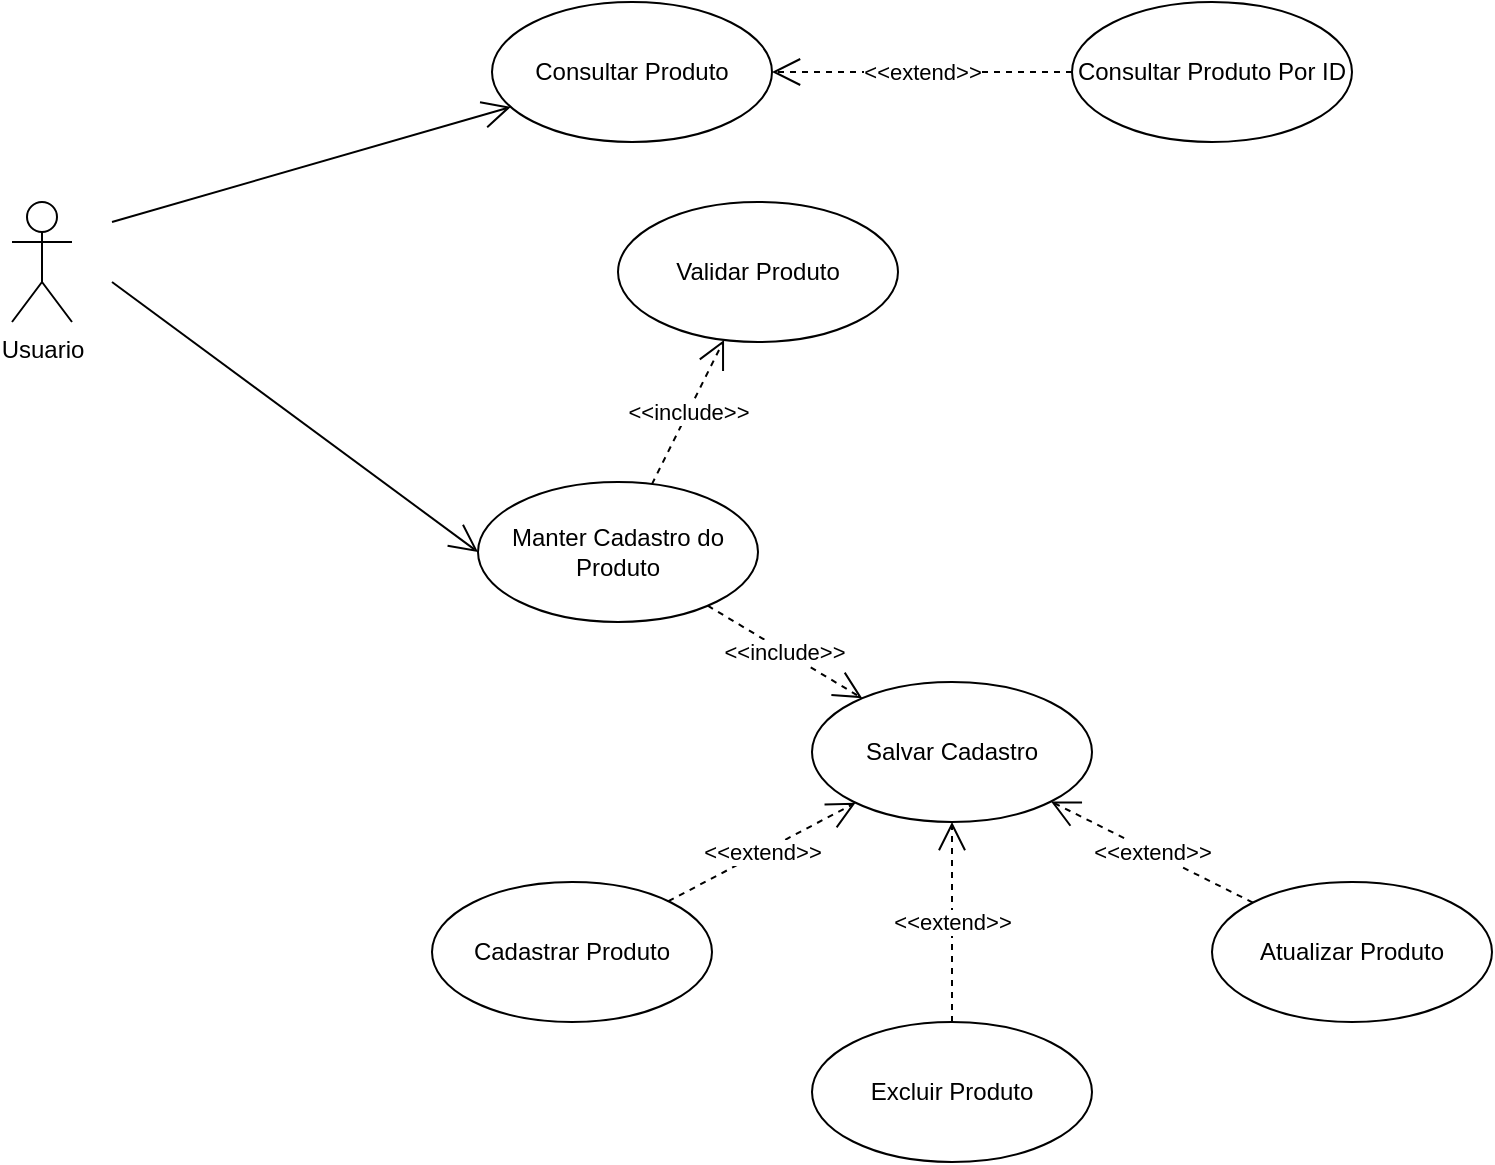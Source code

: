 <mxfile version="11.3.0" type="device" pages="1"><diagram id="IX5K1b7BAmNcm3McyNtf" name="Page-1"><mxGraphModel dx="868" dy="510" grid="1" gridSize="10" guides="1" tooltips="1" connect="1" arrows="1" fold="1" page="1" pageScale="1" pageWidth="827" pageHeight="1169" math="0" shadow="0"><root><mxCell id="0"/><mxCell id="1" parent="0"/><mxCell id="NMUjIAIJ0zaeBdlMHdMW-1" value="Usuario" style="shape=umlActor;verticalLabelPosition=bottom;labelBackgroundColor=#ffffff;verticalAlign=top;html=1;" vertex="1" parent="1"><mxGeometry x="110" y="820" width="30" height="60" as="geometry"/></mxCell><mxCell id="NMUjIAIJ0zaeBdlMHdMW-2" value="" style="endArrow=open;endFill=1;endSize=12;html=1;entryX=0;entryY=0.5;entryDx=0;entryDy=0;" edge="1" parent="1" target="NMUjIAIJ0zaeBdlMHdMW-3"><mxGeometry width="160" relative="1" as="geometry"><mxPoint x="160" y="860" as="sourcePoint"/><mxPoint x="285" y="850" as="targetPoint"/></mxGeometry></mxCell><mxCell id="NMUjIAIJ0zaeBdlMHdMW-3" value="Manter Cadastro do Produto" style="ellipse;whiteSpace=wrap;html=1;" vertex="1" parent="1"><mxGeometry x="343" y="960" width="140" height="70" as="geometry"/></mxCell><mxCell id="NMUjIAIJ0zaeBdlMHdMW-4" value="" style="endArrow=open;endFill=1;endSize=12;html=1;" edge="1" parent="1" target="NMUjIAIJ0zaeBdlMHdMW-9"><mxGeometry width="160" relative="1" as="geometry"><mxPoint x="160" y="830" as="sourcePoint"/><mxPoint x="340" y="760" as="targetPoint"/></mxGeometry></mxCell><mxCell id="NMUjIAIJ0zaeBdlMHdMW-5" value="Validar Produto" style="ellipse;whiteSpace=wrap;html=1;" vertex="1" parent="1"><mxGeometry x="413" y="820" width="140" height="70" as="geometry"/></mxCell><mxCell id="NMUjIAIJ0zaeBdlMHdMW-6" value="Consultar Produto Por ID" style="ellipse;whiteSpace=wrap;html=1;" vertex="1" parent="1"><mxGeometry x="640" y="720" width="140" height="70" as="geometry"/></mxCell><mxCell id="NMUjIAIJ0zaeBdlMHdMW-7" value="&amp;lt;&amp;lt;extend&amp;gt;&amp;gt;" style="endArrow=open;endSize=12;dashed=1;html=1;" edge="1" parent="1" source="NMUjIAIJ0zaeBdlMHdMW-6" target="NMUjIAIJ0zaeBdlMHdMW-9"><mxGeometry width="160" relative="1" as="geometry"><mxPoint x="480" y="750" as="sourcePoint"/><mxPoint x="560" y="840" as="targetPoint"/><mxPoint as="offset"/></mxGeometry></mxCell><mxCell id="NMUjIAIJ0zaeBdlMHdMW-8" value="Atualizar Produto" style="ellipse;whiteSpace=wrap;html=1;" vertex="1" parent="1"><mxGeometry x="710" y="1160" width="140" height="70" as="geometry"/></mxCell><mxCell id="NMUjIAIJ0zaeBdlMHdMW-9" value="Consultar Produto" style="ellipse;whiteSpace=wrap;html=1;" vertex="1" parent="1"><mxGeometry x="350" y="720" width="140" height="70" as="geometry"/></mxCell><mxCell id="NMUjIAIJ0zaeBdlMHdMW-10" value="Excluir Produto" style="ellipse;whiteSpace=wrap;html=1;" vertex="1" parent="1"><mxGeometry x="510" y="1230" width="140" height="70" as="geometry"/></mxCell><mxCell id="NMUjIAIJ0zaeBdlMHdMW-11" value="Salvar Cadastro" style="ellipse;whiteSpace=wrap;html=1;" vertex="1" parent="1"><mxGeometry x="510" y="1060" width="140" height="70" as="geometry"/></mxCell><mxCell id="NMUjIAIJ0zaeBdlMHdMW-12" value="Cadastrar Produto" style="ellipse;whiteSpace=wrap;html=1;" vertex="1" parent="1"><mxGeometry x="320" y="1160" width="140" height="70" as="geometry"/></mxCell><mxCell id="NMUjIAIJ0zaeBdlMHdMW-13" value="&amp;lt;&amp;lt;include&amp;gt;&amp;gt;" style="endArrow=open;endSize=12;dashed=1;html=1;" edge="1" parent="1" source="NMUjIAIJ0zaeBdlMHdMW-3" target="NMUjIAIJ0zaeBdlMHdMW-5"><mxGeometry width="160" relative="1" as="geometry"><mxPoint x="680" y="910" as="sourcePoint"/><mxPoint x="530" y="910" as="targetPoint"/><mxPoint as="offset"/></mxGeometry></mxCell><mxCell id="NMUjIAIJ0zaeBdlMHdMW-14" value="&amp;lt;&amp;lt;include&amp;gt;&amp;gt;" style="endArrow=open;endSize=12;dashed=1;html=1;" edge="1" parent="1" source="NMUjIAIJ0zaeBdlMHdMW-3" target="NMUjIAIJ0zaeBdlMHdMW-11"><mxGeometry width="160" relative="1" as="geometry"><mxPoint x="439.977" y="971.045" as="sourcePoint"/><mxPoint x="476.023" y="898.955" as="targetPoint"/><mxPoint as="offset"/></mxGeometry></mxCell><mxCell id="NMUjIAIJ0zaeBdlMHdMW-15" value="&amp;lt;&amp;lt;extend&amp;gt;&amp;gt;" style="endArrow=open;endSize=12;dashed=1;html=1;" edge="1" parent="1" source="NMUjIAIJ0zaeBdlMHdMW-12" target="NMUjIAIJ0zaeBdlMHdMW-11"><mxGeometry width="160" relative="1" as="geometry"><mxPoint x="300" y="1160" as="sourcePoint"/><mxPoint x="150" y="1160" as="targetPoint"/><mxPoint as="offset"/></mxGeometry></mxCell><mxCell id="NMUjIAIJ0zaeBdlMHdMW-16" value="&amp;lt;&amp;lt;extend&amp;gt;&amp;gt;" style="endArrow=open;endSize=12;dashed=1;html=1;" edge="1" parent="1" source="NMUjIAIJ0zaeBdlMHdMW-10" target="NMUjIAIJ0zaeBdlMHdMW-11"><mxGeometry width="160" relative="1" as="geometry"><mxPoint x="448.284" y="1179.659" as="sourcePoint"/><mxPoint x="541.788" y="1130.375" as="targetPoint"/><mxPoint as="offset"/></mxGeometry></mxCell><mxCell id="NMUjIAIJ0zaeBdlMHdMW-17" value="&amp;lt;&amp;lt;extend&amp;gt;&amp;gt;" style="endArrow=open;endSize=12;dashed=1;html=1;" edge="1" parent="1" source="NMUjIAIJ0zaeBdlMHdMW-8" target="NMUjIAIJ0zaeBdlMHdMW-11"><mxGeometry width="160" relative="1" as="geometry"><mxPoint x="590" y="1240" as="sourcePoint"/><mxPoint x="590" y="1140" as="targetPoint"/><mxPoint as="offset"/></mxGeometry></mxCell></root></mxGraphModel></diagram></mxfile>